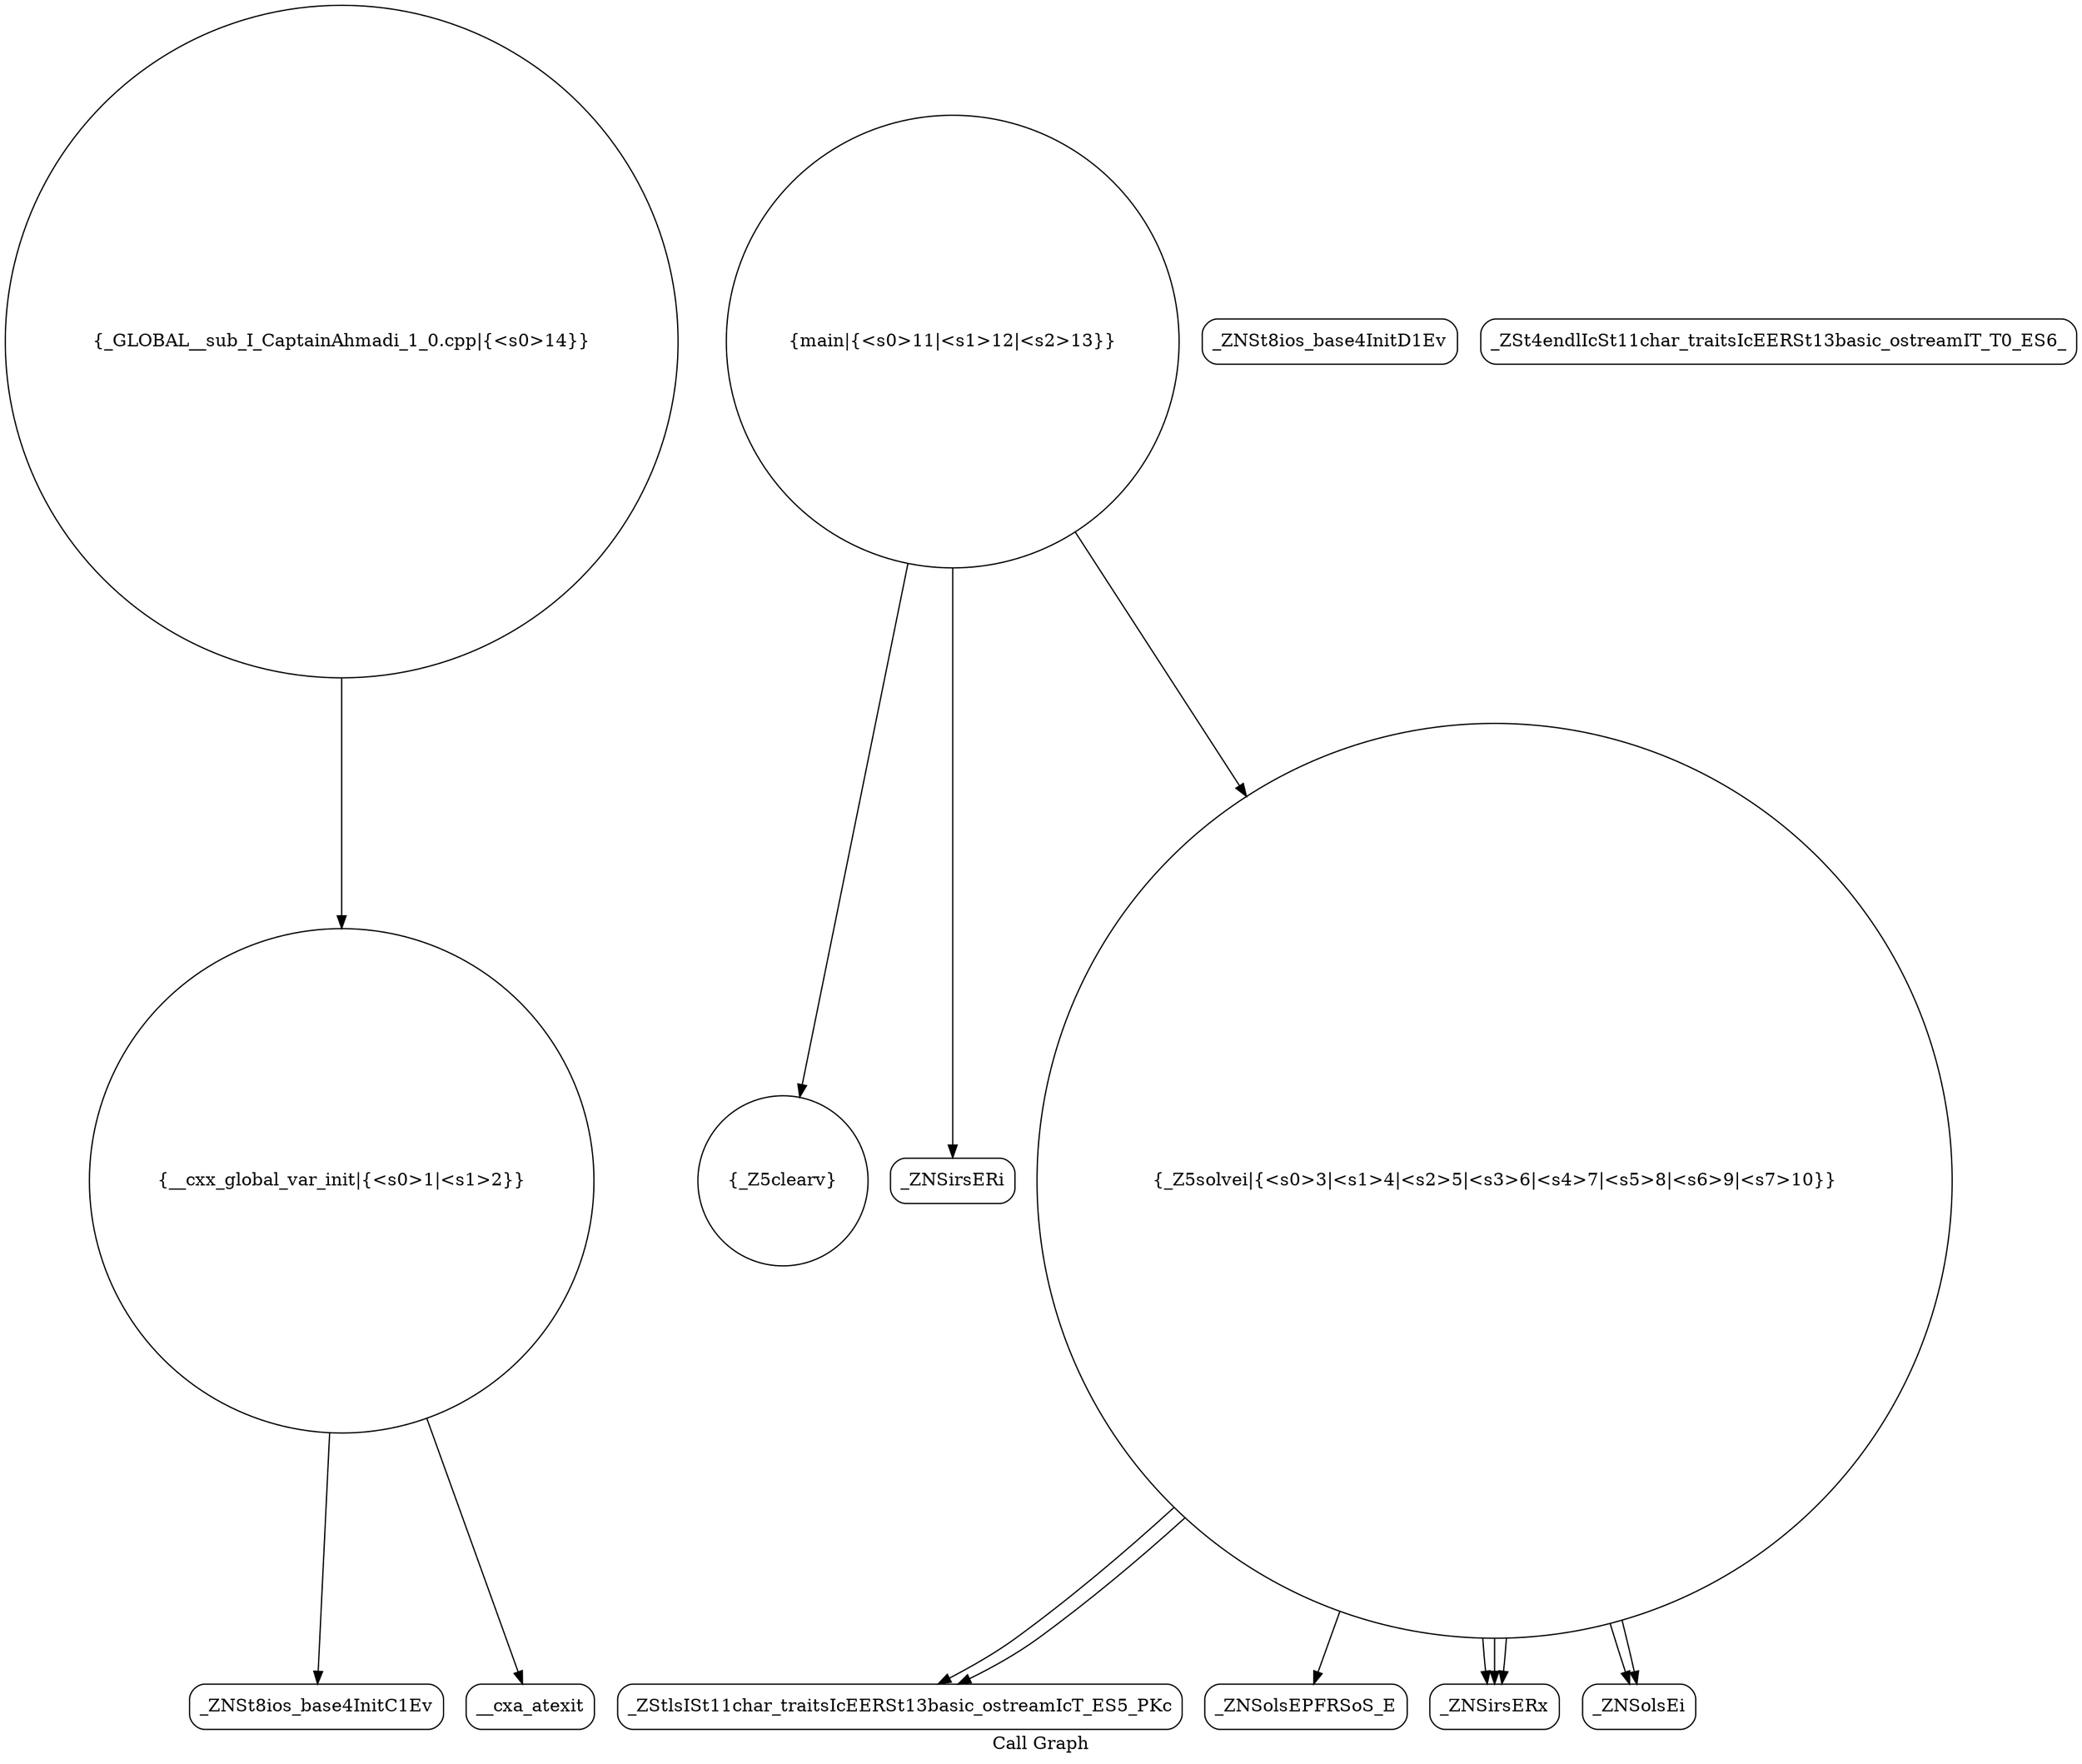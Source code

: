digraph "Call Graph" {
	label="Call Graph";

	Node0x565059b92e80 [shape=record,shape=circle,label="{__cxx_global_var_init|{<s0>1|<s1>2}}"];
	Node0x565059b92e80:s0 -> Node0x565059b93310[color=black];
	Node0x565059b92e80:s1 -> Node0x565059b93410[color=black];
	Node0x565059b93610 [shape=record,shape=Mrecord,label="{_ZStlsISt11char_traitsIcEERSt13basic_ostreamIcT_ES5_PKc}"];
	Node0x565059b93390 [shape=record,shape=Mrecord,label="{_ZNSt8ios_base4InitD1Ev}"];
	Node0x565059b93710 [shape=record,shape=Mrecord,label="{_ZNSolsEPFRSoS_E}"];
	Node0x565059b93490 [shape=record,shape=circle,label="{_Z5clearv}"];
	Node0x565059b93810 [shape=record,shape=circle,label="{main|{<s0>11|<s1>12|<s2>13}}"];
	Node0x565059b93810:s0 -> Node0x565059b93890[color=black];
	Node0x565059b93810:s1 -> Node0x565059b93490[color=black];
	Node0x565059b93810:s2 -> Node0x565059b93510[color=black];
	Node0x565059b93590 [shape=record,shape=Mrecord,label="{_ZNSirsERx}"];
	Node0x565059b93910 [shape=record,shape=circle,label="{_GLOBAL__sub_I_CaptainAhmadi_1_0.cpp|{<s0>14}}"];
	Node0x565059b93910:s0 -> Node0x565059b92e80[color=black];
	Node0x565059b93310 [shape=record,shape=Mrecord,label="{_ZNSt8ios_base4InitC1Ev}"];
	Node0x565059b93690 [shape=record,shape=Mrecord,label="{_ZNSolsEi}"];
	Node0x565059b93410 [shape=record,shape=Mrecord,label="{__cxa_atexit}"];
	Node0x565059b93790 [shape=record,shape=Mrecord,label="{_ZSt4endlIcSt11char_traitsIcEERSt13basic_ostreamIT_T0_ES6_}"];
	Node0x565059b93510 [shape=record,shape=circle,label="{_Z5solvei|{<s0>3|<s1>4|<s2>5|<s3>6|<s4>7|<s5>8|<s6>9|<s7>10}}"];
	Node0x565059b93510:s0 -> Node0x565059b93590[color=black];
	Node0x565059b93510:s1 -> Node0x565059b93590[color=black];
	Node0x565059b93510:s2 -> Node0x565059b93590[color=black];
	Node0x565059b93510:s3 -> Node0x565059b93610[color=black];
	Node0x565059b93510:s4 -> Node0x565059b93690[color=black];
	Node0x565059b93510:s5 -> Node0x565059b93610[color=black];
	Node0x565059b93510:s6 -> Node0x565059b93690[color=black];
	Node0x565059b93510:s7 -> Node0x565059b93710[color=black];
	Node0x565059b93890 [shape=record,shape=Mrecord,label="{_ZNSirsERi}"];
}
